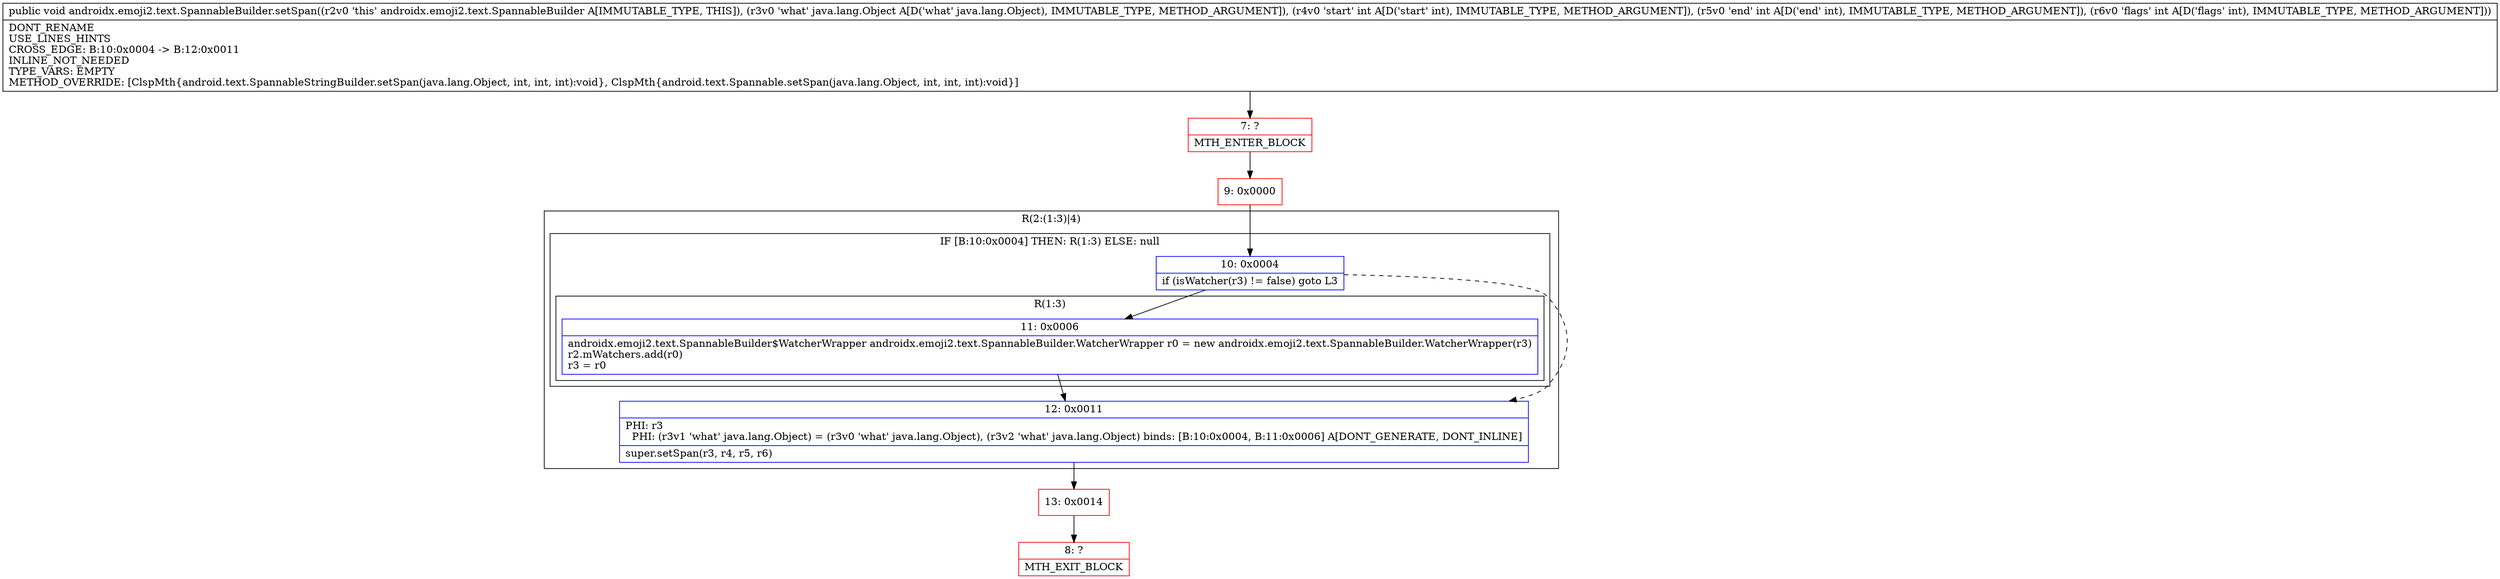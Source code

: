 digraph "CFG forandroidx.emoji2.text.SpannableBuilder.setSpan(Ljava\/lang\/Object;III)V" {
subgraph cluster_Region_734346027 {
label = "R(2:(1:3)|4)";
node [shape=record,color=blue];
subgraph cluster_IfRegion_181601704 {
label = "IF [B:10:0x0004] THEN: R(1:3) ELSE: null";
node [shape=record,color=blue];
Node_10 [shape=record,label="{10\:\ 0x0004|if (isWatcher(r3) != false) goto L3\l}"];
subgraph cluster_Region_402411943 {
label = "R(1:3)";
node [shape=record,color=blue];
Node_11 [shape=record,label="{11\:\ 0x0006|androidx.emoji2.text.SpannableBuilder$WatcherWrapper androidx.emoji2.text.SpannableBuilder.WatcherWrapper r0 = new androidx.emoji2.text.SpannableBuilder.WatcherWrapper(r3)\lr2.mWatchers.add(r0)\lr3 = r0\l}"];
}
}
Node_12 [shape=record,label="{12\:\ 0x0011|PHI: r3 \l  PHI: (r3v1 'what' java.lang.Object) = (r3v0 'what' java.lang.Object), (r3v2 'what' java.lang.Object) binds: [B:10:0x0004, B:11:0x0006] A[DONT_GENERATE, DONT_INLINE]\l|super.setSpan(r3, r4, r5, r6)\l}"];
}
Node_7 [shape=record,color=red,label="{7\:\ ?|MTH_ENTER_BLOCK\l}"];
Node_9 [shape=record,color=red,label="{9\:\ 0x0000}"];
Node_13 [shape=record,color=red,label="{13\:\ 0x0014}"];
Node_8 [shape=record,color=red,label="{8\:\ ?|MTH_EXIT_BLOCK\l}"];
MethodNode[shape=record,label="{public void androidx.emoji2.text.SpannableBuilder.setSpan((r2v0 'this' androidx.emoji2.text.SpannableBuilder A[IMMUTABLE_TYPE, THIS]), (r3v0 'what' java.lang.Object A[D('what' java.lang.Object), IMMUTABLE_TYPE, METHOD_ARGUMENT]), (r4v0 'start' int A[D('start' int), IMMUTABLE_TYPE, METHOD_ARGUMENT]), (r5v0 'end' int A[D('end' int), IMMUTABLE_TYPE, METHOD_ARGUMENT]), (r6v0 'flags' int A[D('flags' int), IMMUTABLE_TYPE, METHOD_ARGUMENT]))  | DONT_RENAME\lUSE_LINES_HINTS\lCROSS_EDGE: B:10:0x0004 \-\> B:12:0x0011\lINLINE_NOT_NEEDED\lTYPE_VARS: EMPTY\lMETHOD_OVERRIDE: [ClspMth\{android.text.SpannableStringBuilder.setSpan(java.lang.Object, int, int, int):void\}, ClspMth\{android.text.Spannable.setSpan(java.lang.Object, int, int, int):void\}]\l}"];
MethodNode -> Node_7;Node_10 -> Node_11;
Node_10 -> Node_12[style=dashed];
Node_11 -> Node_12;
Node_12 -> Node_13;
Node_7 -> Node_9;
Node_9 -> Node_10;
Node_13 -> Node_8;
}

